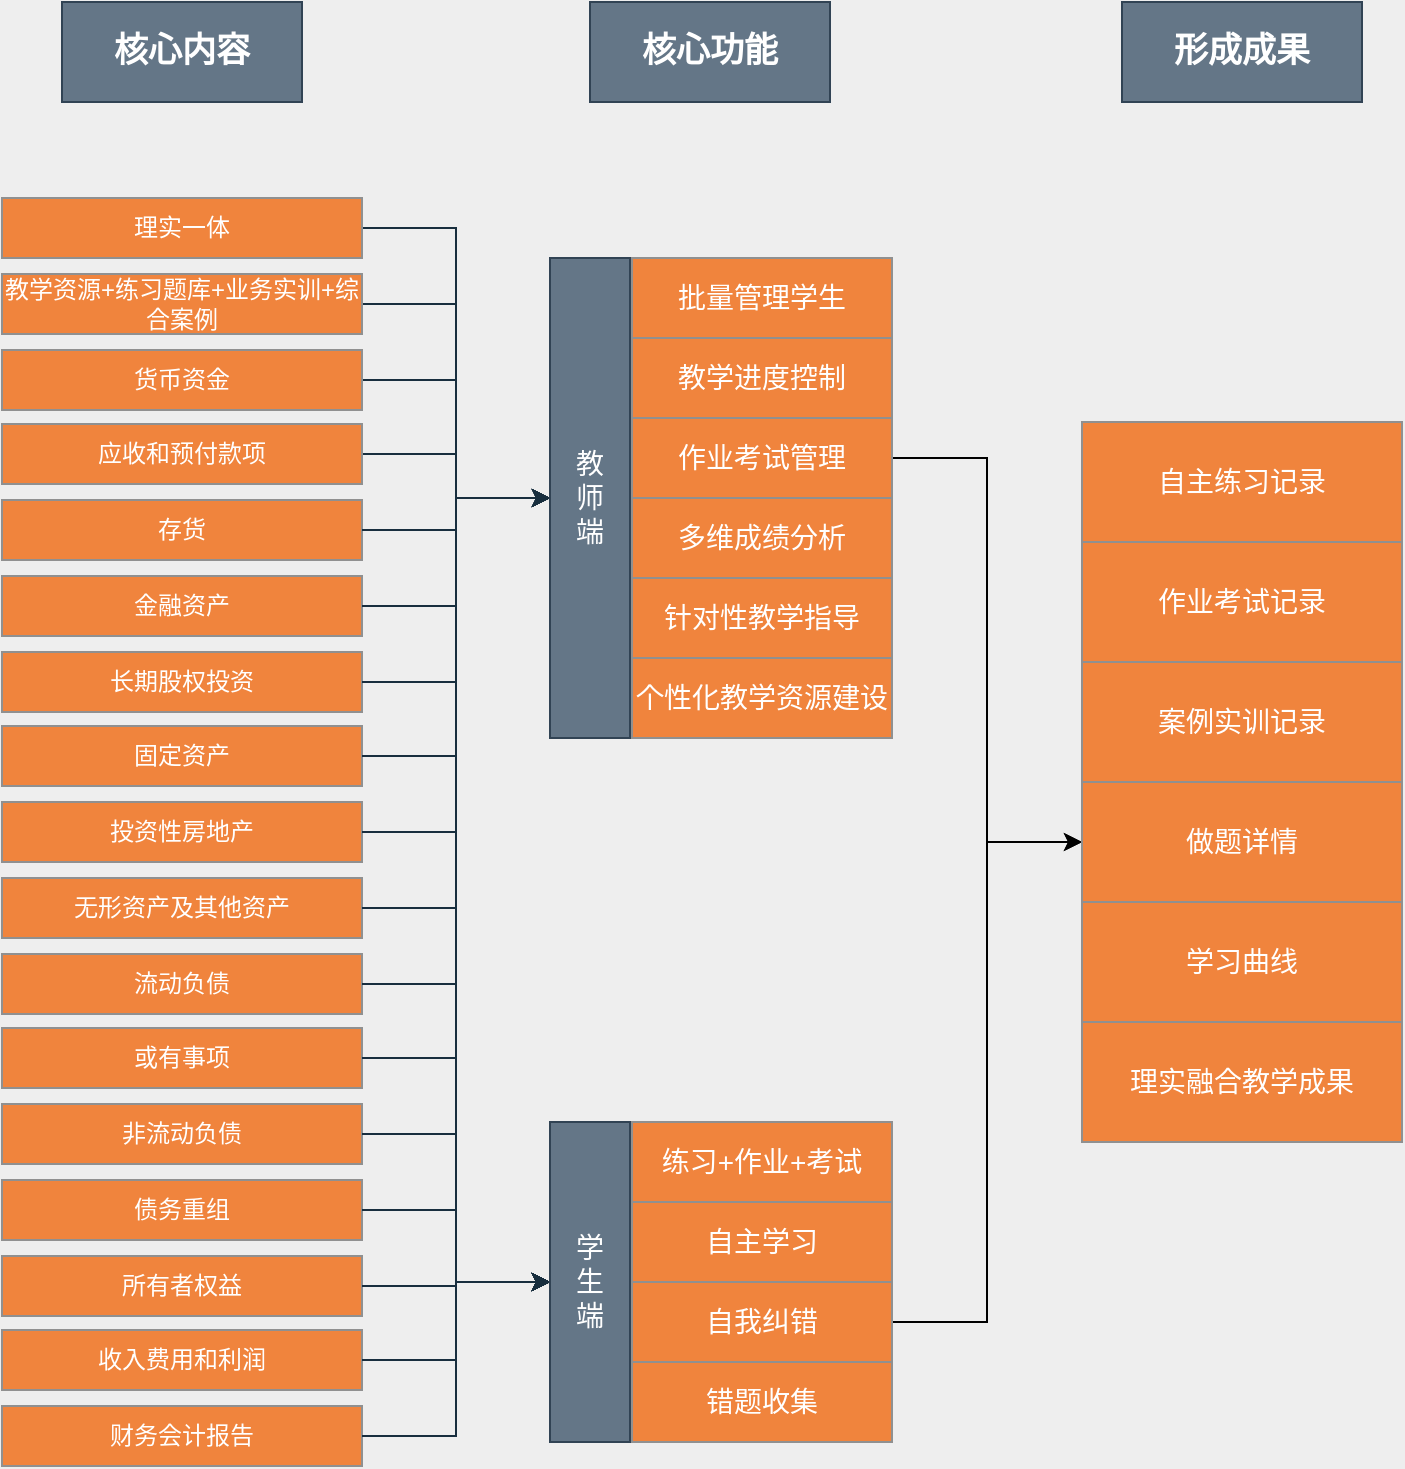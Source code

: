 <mxfile version="15.2.9" type="github">
  <diagram id="B9RePVmo6x_auvGI4UmL" name="第 1 页">
    <mxGraphModel dx="2219" dy="896" grid="1" gridSize="10" guides="1" tooltips="1" connect="1" arrows="1" fold="1" page="1" pageScale="1" pageWidth="827" pageHeight="1169" background="#EEE" math="0" shadow="0">
      <root>
        <mxCell id="0" />
        <mxCell id="1" parent="0" />
        <mxCell id="Yt5O2ilM1KP6_3nWPl4A-1" style="edgeStyle=orthogonalEdgeStyle;rounded=0;sketch=0;orthogonalLoop=1;jettySize=auto;html=1;entryX=0;entryY=0.5;entryDx=0;entryDy=0;fontSize=14;fontColor=#1A1A1A;strokeColor=#182E3E;" edge="1" parent="1" source="Yt5O2ilM1KP6_3nWPl4A-3" target="Yt5O2ilM1KP6_3nWPl4A-14">
          <mxGeometry relative="1" as="geometry" />
        </mxCell>
        <mxCell id="Yt5O2ilM1KP6_3nWPl4A-2" style="edgeStyle=orthogonalEdgeStyle;rounded=0;sketch=0;orthogonalLoop=1;jettySize=auto;html=1;entryX=0;entryY=0.5;entryDx=0;entryDy=0;fontSize=14;fontColor=#1A1A1A;strokeColor=#182E3E;" edge="1" parent="1" source="Yt5O2ilM1KP6_3nWPl4A-3" target="Yt5O2ilM1KP6_3nWPl4A-22">
          <mxGeometry relative="1" as="geometry" />
        </mxCell>
        <mxCell id="Yt5O2ilM1KP6_3nWPl4A-3" value="理实一体" style="rounded=0;whiteSpace=wrap;html=1;fillColor=#F0843D;strokeColor=#909090;fontColor=#FFFFFF;fontSize=12;sketch=0;" vertex="1" parent="1">
          <mxGeometry x="60" y="208" width="180" height="30" as="geometry" />
        </mxCell>
        <mxCell id="Yt5O2ilM1KP6_3nWPl4A-4" style="edgeStyle=orthogonalEdgeStyle;rounded=0;sketch=0;orthogonalLoop=1;jettySize=auto;html=1;fontSize=14;fontColor=#1A1A1A;strokeColor=#182E3E;" edge="1" parent="1" source="Yt5O2ilM1KP6_3nWPl4A-6" target="Yt5O2ilM1KP6_3nWPl4A-14">
          <mxGeometry relative="1" as="geometry" />
        </mxCell>
        <mxCell id="Yt5O2ilM1KP6_3nWPl4A-5" style="edgeStyle=orthogonalEdgeStyle;rounded=0;sketch=0;orthogonalLoop=1;jettySize=auto;html=1;entryX=0;entryY=0.5;entryDx=0;entryDy=0;fontSize=14;fontColor=#1A1A1A;strokeColor=#182E3E;" edge="1" parent="1" source="Yt5O2ilM1KP6_3nWPl4A-6" target="Yt5O2ilM1KP6_3nWPl4A-22">
          <mxGeometry relative="1" as="geometry" />
        </mxCell>
        <mxCell id="Yt5O2ilM1KP6_3nWPl4A-6" value="教学资源+练习题库+业务实训+综合案例" style="rounded=0;whiteSpace=wrap;html=1;sketch=0;fontColor=#FFFFFF;strokeColor=#909090;fillColor=#F0843D;fontSize=12;" vertex="1" parent="1">
          <mxGeometry x="60" y="246" width="180" height="30" as="geometry" />
        </mxCell>
        <mxCell id="Yt5O2ilM1KP6_3nWPl4A-7" style="edgeStyle=orthogonalEdgeStyle;rounded=0;sketch=0;orthogonalLoop=1;jettySize=auto;html=1;fontSize=14;fontColor=#1A1A1A;strokeColor=#182E3E;entryX=0;entryY=0.5;entryDx=0;entryDy=0;" edge="1" parent="1" source="Yt5O2ilM1KP6_3nWPl4A-8" target="Yt5O2ilM1KP6_3nWPl4A-22">
          <mxGeometry relative="1" as="geometry">
            <mxPoint x="430" y="538" as="targetPoint" />
          </mxGeometry>
        </mxCell>
        <mxCell id="Yt5O2ilM1KP6_3nWPl4A-8" value="货币资金" style="rounded=0;whiteSpace=wrap;html=1;sketch=0;fontColor=#FFFFFF;strokeColor=#909090;fillColor=#F0843D;fontSize=12;" vertex="1" parent="1">
          <mxGeometry x="60" y="284" width="180" height="30" as="geometry" />
        </mxCell>
        <mxCell id="Yt5O2ilM1KP6_3nWPl4A-9" style="edgeStyle=orthogonalEdgeStyle;rounded=0;sketch=0;orthogonalLoop=1;jettySize=auto;html=1;fontSize=14;fontColor=#1A1A1A;strokeColor=#182E3E;entryX=0;entryY=0.5;entryDx=0;entryDy=0;" edge="1" parent="1" source="Yt5O2ilM1KP6_3nWPl4A-12" target="Yt5O2ilM1KP6_3nWPl4A-22">
          <mxGeometry relative="1" as="geometry" />
        </mxCell>
        <mxCell id="Yt5O2ilM1KP6_3nWPl4A-10" style="edgeStyle=orthogonalEdgeStyle;rounded=0;sketch=0;orthogonalLoop=1;jettySize=auto;html=1;entryX=0;entryY=0.5;entryDx=0;entryDy=0;fontSize=14;fontColor=#1A1A1A;strokeColor=#182E3E;" edge="1" parent="1" source="Yt5O2ilM1KP6_3nWPl4A-12" target="Yt5O2ilM1KP6_3nWPl4A-14">
          <mxGeometry relative="1" as="geometry" />
        </mxCell>
        <mxCell id="Yt5O2ilM1KP6_3nWPl4A-11" style="edgeStyle=orthogonalEdgeStyle;rounded=0;sketch=0;orthogonalLoop=1;jettySize=auto;html=1;entryX=0;entryY=0.5;entryDx=0;entryDy=0;fontSize=14;fontColor=#1A1A1A;strokeColor=#182E3E;" edge="1" parent="1" source="Yt5O2ilM1KP6_3nWPl4A-12" target="Yt5O2ilM1KP6_3nWPl4A-14">
          <mxGeometry relative="1" as="geometry" />
        </mxCell>
        <mxCell id="Yt5O2ilM1KP6_3nWPl4A-27" value="核心内容" style="rounded=0;whiteSpace=wrap;html=1;sketch=0;fontSize=17;fontColor=#ffffff;strokeColor=#314354;fillColor=#647687;align=center;verticalAlign=middle;fontStyle=1" vertex="1" parent="1">
          <mxGeometry x="90" y="110" width="120" height="50" as="geometry" />
        </mxCell>
        <mxCell id="Yt5O2ilM1KP6_3nWPl4A-28" value="核心功能" style="rounded=0;whiteSpace=wrap;html=1;sketch=0;fontSize=17;fontColor=#ffffff;strokeColor=#314354;fillColor=#647687;align=center;verticalAlign=middle;fontStyle=1" vertex="1" parent="1">
          <mxGeometry x="354" y="110" width="120" height="50" as="geometry" />
        </mxCell>
        <mxCell id="Yt5O2ilM1KP6_3nWPl4A-29" value="形成成果" style="rounded=0;whiteSpace=wrap;html=1;sketch=0;fontSize=17;fontColor=#ffffff;strokeColor=#314354;fillColor=#647687;align=center;verticalAlign=middle;fontStyle=1" vertex="1" parent="1">
          <mxGeometry x="620" y="110" width="120" height="50" as="geometry" />
        </mxCell>
        <mxCell id="Yt5O2ilM1KP6_3nWPl4A-30" value="存货" style="rounded=0;whiteSpace=wrap;html=1;sketch=0;fontSize=12;fontColor=#FFFFFF;strokeColor=#909090;fillColor=#F0843D;align=center;verticalAlign=middle;" vertex="1" parent="1">
          <mxGeometry x="60" y="359" width="180" height="30" as="geometry" />
        </mxCell>
        <mxCell id="Yt5O2ilM1KP6_3nWPl4A-31" value="金融资产" style="rounded=0;whiteSpace=wrap;html=1;sketch=0;fontSize=12;fontColor=#FFFFFF;strokeColor=#909090;fillColor=#F0843D;align=center;verticalAlign=middle;" vertex="1" parent="1">
          <mxGeometry x="60" y="397" width="180" height="30" as="geometry" />
        </mxCell>
        <mxCell id="Yt5O2ilM1KP6_3nWPl4A-32" value="长期股权投资" style="rounded=0;whiteSpace=wrap;html=1;sketch=0;fontSize=12;fontColor=#FFFFFF;strokeColor=#909090;fillColor=#F0843D;align=center;verticalAlign=middle;" vertex="1" parent="1">
          <mxGeometry x="60" y="435" width="180" height="30" as="geometry" />
        </mxCell>
        <mxCell id="Yt5O2ilM1KP6_3nWPl4A-33" value="固定资产" style="rounded=0;whiteSpace=wrap;html=1;sketch=0;fontSize=12;fontColor=#FFFFFF;strokeColor=#909090;fillColor=#F0843D;align=center;verticalAlign=middle;" vertex="1" parent="1">
          <mxGeometry x="60" y="472" width="180" height="30" as="geometry" />
        </mxCell>
        <mxCell id="Yt5O2ilM1KP6_3nWPl4A-34" style="edgeStyle=orthogonalEdgeStyle;rounded=0;sketch=0;orthogonalLoop=1;jettySize=auto;html=1;entryX=0;entryY=0.5;entryDx=0;entryDy=0;fontSize=14;fontColor=#1A1A1A;strokeColor=#182E3E;exitX=1;exitY=0.5;exitDx=0;exitDy=0;" edge="1" parent="1" source="Yt5O2ilM1KP6_3nWPl4A-30" target="Yt5O2ilM1KP6_3nWPl4A-14">
          <mxGeometry relative="1" as="geometry" />
        </mxCell>
        <mxCell id="Yt5O2ilM1KP6_3nWPl4A-35" style="edgeStyle=orthogonalEdgeStyle;rounded=0;sketch=0;orthogonalLoop=1;jettySize=auto;html=1;entryX=0;entryY=0.5;entryDx=0;entryDy=0;fontSize=14;fontColor=#1A1A1A;strokeColor=#182E3E;exitX=1;exitY=0.5;exitDx=0;exitDy=0;" edge="1" parent="1" source="Yt5O2ilM1KP6_3nWPl4A-31" target="Yt5O2ilM1KP6_3nWPl4A-14">
          <mxGeometry relative="1" as="geometry" />
        </mxCell>
        <mxCell id="Yt5O2ilM1KP6_3nWPl4A-36" style="edgeStyle=orthogonalEdgeStyle;rounded=0;sketch=0;orthogonalLoop=1;jettySize=auto;html=1;entryX=0;entryY=0.5;entryDx=0;entryDy=0;fontSize=14;fontColor=#1A1A1A;strokeColor=#182E3E;exitX=1;exitY=0.5;exitDx=0;exitDy=0;" edge="1" parent="1" source="Yt5O2ilM1KP6_3nWPl4A-32" target="Yt5O2ilM1KP6_3nWPl4A-14">
          <mxGeometry relative="1" as="geometry" />
        </mxCell>
        <mxCell id="Yt5O2ilM1KP6_3nWPl4A-37" style="edgeStyle=orthogonalEdgeStyle;rounded=0;sketch=0;orthogonalLoop=1;jettySize=auto;html=1;entryX=0;entryY=0.5;entryDx=0;entryDy=0;fontSize=14;fontColor=#1A1A1A;strokeColor=#182E3E;exitX=1;exitY=0.5;exitDx=0;exitDy=0;" edge="1" parent="1" source="Yt5O2ilM1KP6_3nWPl4A-33" target="Yt5O2ilM1KP6_3nWPl4A-14">
          <mxGeometry relative="1" as="geometry" />
        </mxCell>
        <mxCell id="Yt5O2ilM1KP6_3nWPl4A-38" value="投资性房地产" style="rounded=0;whiteSpace=wrap;html=1;sketch=0;fontSize=12;fontColor=#FFFFFF;strokeColor=#909090;fillColor=#F0843D;align=center;verticalAlign=middle;" vertex="1" parent="1">
          <mxGeometry x="60" y="510" width="180" height="30" as="geometry" />
        </mxCell>
        <mxCell id="Yt5O2ilM1KP6_3nWPl4A-39" style="edgeStyle=orthogonalEdgeStyle;rounded=0;sketch=0;orthogonalLoop=1;jettySize=auto;html=1;entryX=0;entryY=0.5;entryDx=0;entryDy=0;fontSize=14;fontColor=#1A1A1A;strokeColor=#182E3E;exitX=1;exitY=0.5;exitDx=0;exitDy=0;" edge="1" parent="1" source="Yt5O2ilM1KP6_3nWPl4A-38" target="Yt5O2ilM1KP6_3nWPl4A-14">
          <mxGeometry relative="1" as="geometry" />
        </mxCell>
        <mxCell id="Yt5O2ilM1KP6_3nWPl4A-40" style="edgeStyle=orthogonalEdgeStyle;rounded=0;sketch=0;orthogonalLoop=1;jettySize=auto;html=1;fontSize=14;fontColor=#1A1A1A;strokeColor=#182E3E;entryX=0;entryY=0.5;entryDx=0;entryDy=0;" edge="1" parent="1" source="Yt5O2ilM1KP6_3nWPl4A-30" target="Yt5O2ilM1KP6_3nWPl4A-22">
          <mxGeometry relative="1" as="geometry" />
        </mxCell>
        <mxCell id="Yt5O2ilM1KP6_3nWPl4A-41" style="edgeStyle=orthogonalEdgeStyle;rounded=0;sketch=0;orthogonalLoop=1;jettySize=auto;html=1;fontSize=14;fontColor=#1A1A1A;strokeColor=#182E3E;entryX=0;entryY=0.5;entryDx=0;entryDy=0;exitX=1;exitY=0.5;exitDx=0;exitDy=0;" edge="1" parent="1" source="Yt5O2ilM1KP6_3nWPl4A-31" target="Yt5O2ilM1KP6_3nWPl4A-22">
          <mxGeometry relative="1" as="geometry" />
        </mxCell>
        <mxCell id="Yt5O2ilM1KP6_3nWPl4A-42" style="edgeStyle=orthogonalEdgeStyle;rounded=0;sketch=0;orthogonalLoop=1;jettySize=auto;html=1;fontSize=14;fontColor=#1A1A1A;strokeColor=#182E3E;entryX=0;entryY=0.5;entryDx=0;entryDy=0;exitX=1;exitY=0.5;exitDx=0;exitDy=0;" edge="1" parent="1" source="Yt5O2ilM1KP6_3nWPl4A-32" target="Yt5O2ilM1KP6_3nWPl4A-22">
          <mxGeometry relative="1" as="geometry" />
        </mxCell>
        <mxCell id="Yt5O2ilM1KP6_3nWPl4A-43" style="edgeStyle=orthogonalEdgeStyle;rounded=0;sketch=0;orthogonalLoop=1;jettySize=auto;html=1;fontSize=14;fontColor=#1A1A1A;strokeColor=#182E3E;entryX=0;entryY=0.5;entryDx=0;entryDy=0;exitX=1;exitY=0.5;exitDx=0;exitDy=0;" edge="1" parent="1" source="Yt5O2ilM1KP6_3nWPl4A-33" target="Yt5O2ilM1KP6_3nWPl4A-22">
          <mxGeometry relative="1" as="geometry" />
        </mxCell>
        <mxCell id="Yt5O2ilM1KP6_3nWPl4A-44" style="edgeStyle=orthogonalEdgeStyle;rounded=0;sketch=0;orthogonalLoop=1;jettySize=auto;html=1;fontSize=14;fontColor=#1A1A1A;strokeColor=#182E3E;entryX=0;entryY=0.5;entryDx=0;entryDy=0;exitX=1;exitY=0.5;exitDx=0;exitDy=0;" edge="1" parent="1" source="Yt5O2ilM1KP6_3nWPl4A-38" target="Yt5O2ilM1KP6_3nWPl4A-22">
          <mxGeometry relative="1" as="geometry" />
        </mxCell>
        <mxCell id="Yt5O2ilM1KP6_3nWPl4A-45" style="edgeStyle=orthogonalEdgeStyle;rounded=0;sketch=0;orthogonalLoop=1;jettySize=auto;html=1;entryX=0;entryY=0.5;entryDx=0;entryDy=0;fontColor=#FFFFFF;exitX=1;exitY=0.5;exitDx=0;exitDy=0;" edge="1" parent="1" source="Yt5O2ilM1KP6_3nWPl4A-17" target="Yt5O2ilM1KP6_3nWPl4A-50">
          <mxGeometry relative="1" as="geometry" />
        </mxCell>
        <mxCell id="Yt5O2ilM1KP6_3nWPl4A-46" style="edgeStyle=orthogonalEdgeStyle;rounded=0;sketch=0;orthogonalLoop=1;jettySize=auto;html=1;entryX=0;entryY=0.5;entryDx=0;entryDy=0;fontColor=#FFFFFF;" edge="1" parent="1" source="Yt5O2ilM1KP6_3nWPl4A-25" target="Yt5O2ilM1KP6_3nWPl4A-50">
          <mxGeometry relative="1" as="geometry" />
        </mxCell>
        <mxCell id="Yt5O2ilM1KP6_3nWPl4A-47" value="" style="group" vertex="1" connectable="0" parent="1">
          <mxGeometry x="600" y="320" width="160" height="360" as="geometry" />
        </mxCell>
        <mxCell id="Yt5O2ilM1KP6_3nWPl4A-48" value="&lt;p class=&quot;MsoBodyText&quot;&gt;理实融合教学成果&lt;span lang=&quot;EN-US&quot;&gt;&lt;/span&gt;&lt;/p&gt;" style="rounded=0;whiteSpace=wrap;html=1;sketch=0;fontSize=14;fontColor=#FFFFFF;strokeColor=#909090;fillColor=#F0843D;align=center;verticalAlign=middle;" vertex="1" parent="Yt5O2ilM1KP6_3nWPl4A-47">
          <mxGeometry y="300" width="160" height="60" as="geometry" />
        </mxCell>
        <mxCell id="Yt5O2ilM1KP6_3nWPl4A-49" value="&lt;p class=&quot;MsoBodyText&quot;&gt;自主练习记录&lt;span lang=&quot;EN-US&quot;&gt;&lt;/span&gt;&lt;/p&gt;" style="rounded=0;whiteSpace=wrap;html=1;sketch=0;fontSize=14;fontColor=#FFFFFF;strokeColor=#909090;fillColor=#F0843D;align=center;verticalAlign=middle;" vertex="1" parent="Yt5O2ilM1KP6_3nWPl4A-47">
          <mxGeometry width="160" height="60" as="geometry" />
        </mxCell>
        <mxCell id="Yt5O2ilM1KP6_3nWPl4A-50" value="&lt;p class=&quot;MsoBodyText&quot;&gt;做题详情&lt;span lang=&quot;EN-US&quot;&gt;&lt;/span&gt;&lt;/p&gt;" style="rounded=0;whiteSpace=wrap;html=1;sketch=0;fontSize=14;fontColor=#FFFFFF;strokeColor=#909090;fillColor=#F0843D;align=center;verticalAlign=middle;" vertex="1" parent="Yt5O2ilM1KP6_3nWPl4A-47">
          <mxGeometry y="180" width="160" height="60" as="geometry" />
        </mxCell>
        <mxCell id="Yt5O2ilM1KP6_3nWPl4A-51" value="&lt;p class=&quot;MsoBodyText&quot;&gt;学习曲线&lt;span lang=&quot;EN-US&quot;&gt;&lt;/span&gt;&lt;/p&gt;" style="rounded=0;whiteSpace=wrap;html=1;sketch=0;fontSize=14;fontColor=#FFFFFF;strokeColor=#909090;fillColor=#F0843D;align=center;verticalAlign=middle;" vertex="1" parent="Yt5O2ilM1KP6_3nWPl4A-47">
          <mxGeometry y="240" width="160" height="60" as="geometry" />
        </mxCell>
        <mxCell id="Yt5O2ilM1KP6_3nWPl4A-52" value="&lt;p class=&quot;MsoBodyText&quot;&gt;案例实训记录&lt;span lang=&quot;EN-US&quot;&gt;&lt;/span&gt;&lt;/p&gt;" style="rounded=0;whiteSpace=wrap;html=1;sketch=0;fontSize=14;fontColor=#FFFFFF;strokeColor=#909090;fillColor=#F0843D;align=center;verticalAlign=middle;" vertex="1" parent="Yt5O2ilM1KP6_3nWPl4A-47">
          <mxGeometry y="120" width="160" height="60" as="geometry" />
        </mxCell>
        <mxCell id="Yt5O2ilM1KP6_3nWPl4A-53" value="&lt;p class=&quot;MsoBodyText&quot;&gt;作业考试记录&lt;span lang=&quot;EN-US&quot;&gt;&lt;/span&gt;&lt;/p&gt;" style="rounded=0;whiteSpace=wrap;html=1;sketch=0;fontSize=14;fontColor=#FFFFFF;strokeColor=#909090;fillColor=#F0843D;align=center;verticalAlign=middle;" vertex="1" parent="Yt5O2ilM1KP6_3nWPl4A-47">
          <mxGeometry y="60" width="160" height="60" as="geometry" />
        </mxCell>
        <mxCell id="Yt5O2ilM1KP6_3nWPl4A-12" value="应收和预付款项" style="rounded=0;whiteSpace=wrap;html=1;sketch=0;fontColor=#FFFFFF;strokeColor=#909090;fillColor=#F0843D;fontSize=12;" vertex="1" parent="1">
          <mxGeometry x="60" y="321" width="180" height="30" as="geometry" />
        </mxCell>
        <mxCell id="Yt5O2ilM1KP6_3nWPl4A-54" value="无形资产及其他资产" style="rounded=0;whiteSpace=wrap;html=1;sketch=0;fontSize=12;fontColor=#FFFFFF;strokeColor=#909090;fillColor=#F0843D;align=center;verticalAlign=middle;" vertex="1" parent="1">
          <mxGeometry x="60" y="548" width="180" height="30" as="geometry" />
        </mxCell>
        <mxCell id="Yt5O2ilM1KP6_3nWPl4A-55" value="流动负债" style="rounded=0;whiteSpace=wrap;html=1;sketch=0;fontSize=12;fontColor=#FFFFFF;strokeColor=#909090;fillColor=#F0843D;align=center;verticalAlign=middle;" vertex="1" parent="1">
          <mxGeometry x="60" y="586" width="180" height="30" as="geometry" />
        </mxCell>
        <mxCell id="Yt5O2ilM1KP6_3nWPl4A-56" value="非流动负债" style="rounded=0;whiteSpace=wrap;html=1;sketch=0;fontSize=12;fontColor=#FFFFFF;strokeColor=#909090;fillColor=#F0843D;align=center;verticalAlign=middle;" vertex="1" parent="1">
          <mxGeometry x="60" y="661" width="180" height="30" as="geometry" />
        </mxCell>
        <mxCell id="Yt5O2ilM1KP6_3nWPl4A-57" value="或有事项" style="rounded=0;whiteSpace=wrap;html=1;sketch=0;fontSize=12;fontColor=#FFFFFF;strokeColor=#909090;fillColor=#F0843D;align=center;verticalAlign=middle;" vertex="1" parent="1">
          <mxGeometry x="60" y="623" width="180" height="30" as="geometry" />
        </mxCell>
        <mxCell id="Yt5O2ilM1KP6_3nWPl4A-58" value="债务重组" style="rounded=0;whiteSpace=wrap;html=1;sketch=0;fontSize=12;fontColor=#FFFFFF;strokeColor=#909090;fillColor=#F0843D;align=center;verticalAlign=middle;" vertex="1" parent="1">
          <mxGeometry x="60" y="699" width="180" height="30" as="geometry" />
        </mxCell>
        <mxCell id="Yt5O2ilM1KP6_3nWPl4A-59" value="所有者权益" style="rounded=0;whiteSpace=wrap;html=1;sketch=0;fontSize=12;fontColor=#FFFFFF;strokeColor=#909090;fillColor=#F0843D;align=center;verticalAlign=middle;" vertex="1" parent="1">
          <mxGeometry x="60" y="737" width="180" height="30" as="geometry" />
        </mxCell>
        <mxCell id="Yt5O2ilM1KP6_3nWPl4A-60" value="收入费用和利润" style="rounded=0;whiteSpace=wrap;html=1;sketch=0;fontSize=12;fontColor=#FFFFFF;strokeColor=#909090;fillColor=#F0843D;align=center;verticalAlign=middle;" vertex="1" parent="1">
          <mxGeometry x="60" y="774" width="180" height="30" as="geometry" />
        </mxCell>
        <mxCell id="Yt5O2ilM1KP6_3nWPl4A-61" value="财务会计报告" style="rounded=0;whiteSpace=wrap;html=1;sketch=0;fontSize=12;fontColor=#FFFFFF;strokeColor=#909090;fillColor=#F0843D;align=center;verticalAlign=middle;" vertex="1" parent="1">
          <mxGeometry x="60" y="812" width="180" height="30" as="geometry" />
        </mxCell>
        <mxCell id="Yt5O2ilM1KP6_3nWPl4A-62" style="edgeStyle=orthogonalEdgeStyle;rounded=0;sketch=0;orthogonalLoop=1;jettySize=auto;html=1;fontSize=14;fontColor=#1A1A1A;strokeColor=#182E3E;entryX=0;entryY=0.5;entryDx=0;entryDy=0;exitX=1;exitY=0.5;exitDx=0;exitDy=0;" edge="1" parent="1" source="Yt5O2ilM1KP6_3nWPl4A-54" target="Yt5O2ilM1KP6_3nWPl4A-22">
          <mxGeometry relative="1" as="geometry" />
        </mxCell>
        <mxCell id="Yt5O2ilM1KP6_3nWPl4A-63" style="edgeStyle=orthogonalEdgeStyle;rounded=0;sketch=0;orthogonalLoop=1;jettySize=auto;html=1;fontSize=14;fontColor=#1A1A1A;strokeColor=#182E3E;entryX=0;entryY=0.5;entryDx=0;entryDy=0;exitX=1;exitY=0.5;exitDx=0;exitDy=0;" edge="1" parent="1" source="Yt5O2ilM1KP6_3nWPl4A-54" target="Yt5O2ilM1KP6_3nWPl4A-22">
          <mxGeometry relative="1" as="geometry" />
        </mxCell>
        <mxCell id="Yt5O2ilM1KP6_3nWPl4A-64" style="edgeStyle=orthogonalEdgeStyle;rounded=0;sketch=0;orthogonalLoop=1;jettySize=auto;html=1;fontSize=14;fontColor=#1A1A1A;strokeColor=#182E3E;entryX=0;entryY=0.5;entryDx=0;entryDy=0;exitX=1;exitY=0.5;exitDx=0;exitDy=0;" edge="1" parent="1" source="Yt5O2ilM1KP6_3nWPl4A-55" target="Yt5O2ilM1KP6_3nWPl4A-22">
          <mxGeometry relative="1" as="geometry" />
        </mxCell>
        <mxCell id="Yt5O2ilM1KP6_3nWPl4A-65" style="edgeStyle=orthogonalEdgeStyle;rounded=0;sketch=0;orthogonalLoop=1;jettySize=auto;html=1;fontSize=14;fontColor=#1A1A1A;strokeColor=#182E3E;entryX=0;entryY=0.5;entryDx=0;entryDy=0;exitX=1;exitY=0.5;exitDx=0;exitDy=0;" edge="1" parent="1" source="Yt5O2ilM1KP6_3nWPl4A-57" target="Yt5O2ilM1KP6_3nWPl4A-22">
          <mxGeometry relative="1" as="geometry" />
        </mxCell>
        <mxCell id="Yt5O2ilM1KP6_3nWPl4A-66" style="edgeStyle=orthogonalEdgeStyle;rounded=0;sketch=0;orthogonalLoop=1;jettySize=auto;html=1;fontSize=14;fontColor=#1A1A1A;strokeColor=#182E3E;entryX=0;entryY=0.5;entryDx=0;entryDy=0;exitX=1;exitY=0.5;exitDx=0;exitDy=0;" edge="1" parent="1" source="Yt5O2ilM1KP6_3nWPl4A-56" target="Yt5O2ilM1KP6_3nWPl4A-22">
          <mxGeometry relative="1" as="geometry" />
        </mxCell>
        <mxCell id="Yt5O2ilM1KP6_3nWPl4A-67" style="edgeStyle=orthogonalEdgeStyle;rounded=0;sketch=0;orthogonalLoop=1;jettySize=auto;html=1;fontSize=14;fontColor=#1A1A1A;strokeColor=#182E3E;entryX=0;entryY=0.5;entryDx=0;entryDy=0;exitX=1;exitY=0.5;exitDx=0;exitDy=0;" edge="1" parent="1" source="Yt5O2ilM1KP6_3nWPl4A-58" target="Yt5O2ilM1KP6_3nWPl4A-22">
          <mxGeometry relative="1" as="geometry" />
        </mxCell>
        <mxCell id="Yt5O2ilM1KP6_3nWPl4A-68" style="edgeStyle=orthogonalEdgeStyle;rounded=0;sketch=0;orthogonalLoop=1;jettySize=auto;html=1;fontSize=14;fontColor=#1A1A1A;strokeColor=#182E3E;entryX=0;entryY=0.5;entryDx=0;entryDy=0;exitX=1;exitY=0.5;exitDx=0;exitDy=0;" edge="1" parent="1" source="Yt5O2ilM1KP6_3nWPl4A-59" target="Yt5O2ilM1KP6_3nWPl4A-22">
          <mxGeometry relative="1" as="geometry" />
        </mxCell>
        <mxCell id="Yt5O2ilM1KP6_3nWPl4A-69" style="edgeStyle=orthogonalEdgeStyle;rounded=0;sketch=0;orthogonalLoop=1;jettySize=auto;html=1;fontSize=14;fontColor=#1A1A1A;strokeColor=#182E3E;entryX=0;entryY=0.5;entryDx=0;entryDy=0;exitX=1;exitY=0.5;exitDx=0;exitDy=0;" edge="1" parent="1" source="Yt5O2ilM1KP6_3nWPl4A-60" target="Yt5O2ilM1KP6_3nWPl4A-22">
          <mxGeometry relative="1" as="geometry" />
        </mxCell>
        <mxCell id="Yt5O2ilM1KP6_3nWPl4A-70" style="edgeStyle=orthogonalEdgeStyle;rounded=0;sketch=0;orthogonalLoop=1;jettySize=auto;html=1;fontSize=14;fontColor=#1A1A1A;strokeColor=#182E3E;entryX=0;entryY=0.5;entryDx=0;entryDy=0;exitX=1;exitY=0.5;exitDx=0;exitDy=0;" edge="1" parent="1" source="Yt5O2ilM1KP6_3nWPl4A-61" target="Yt5O2ilM1KP6_3nWPl4A-22">
          <mxGeometry relative="1" as="geometry" />
        </mxCell>
        <mxCell id="Yt5O2ilM1KP6_3nWPl4A-71" value="" style="group" vertex="1" connectable="0" parent="1">
          <mxGeometry x="334" y="670" width="171" height="160" as="geometry" />
        </mxCell>
        <mxCell id="Yt5O2ilM1KP6_3nWPl4A-22" value="学&lt;br&gt;生&lt;br&gt;端" style="rounded=0;whiteSpace=wrap;html=1;sketch=0;align=center;verticalAlign=middle;fillColor=#647687;strokeColor=#314354;fontSize=14;fontColor=#ffffff;" vertex="1" parent="Yt5O2ilM1KP6_3nWPl4A-71">
          <mxGeometry width="40" height="160" as="geometry" />
        </mxCell>
        <mxCell id="Yt5O2ilM1KP6_3nWPl4A-23" value="&lt;p class=&quot;MsoBodyText&quot;&gt;练习&lt;span lang=&quot;EN-US&quot;&gt;+&lt;/span&gt;作业&lt;span lang=&quot;EN-US&quot;&gt;+&lt;/span&gt;考试&lt;span lang=&quot;EN-US&quot;&gt;&lt;/span&gt;&lt;/p&gt;" style="rounded=0;whiteSpace=wrap;html=1;sketch=0;fontSize=14;fontColor=#FFFFFF;strokeColor=#909090;fillColor=#F0843D;align=center;verticalAlign=middle;" vertex="1" parent="Yt5O2ilM1KP6_3nWPl4A-71">
          <mxGeometry x="41" width="130" height="40" as="geometry" />
        </mxCell>
        <mxCell id="Yt5O2ilM1KP6_3nWPl4A-24" value="&lt;p class=&quot;MsoBodyText&quot;&gt;自主学习&lt;span lang=&quot;EN-US&quot;&gt;&lt;/span&gt;&lt;/p&gt;" style="rounded=0;whiteSpace=wrap;html=1;sketch=0;fontSize=14;fontColor=#FFFFFF;strokeColor=#909090;fillColor=#F0843D;align=center;verticalAlign=middle;" vertex="1" parent="Yt5O2ilM1KP6_3nWPl4A-71">
          <mxGeometry x="41" y="40" width="130" height="40" as="geometry" />
        </mxCell>
        <mxCell id="Yt5O2ilM1KP6_3nWPl4A-25" value="&lt;p class=&quot;MsoBodyText&quot;&gt;自我纠错&lt;span lang=&quot;EN-US&quot;&gt;&lt;/span&gt;&lt;/p&gt;" style="rounded=0;whiteSpace=wrap;html=1;sketch=0;fontSize=14;fontColor=#FFFFFF;strokeColor=#909090;fillColor=#F0843D;align=center;verticalAlign=middle;" vertex="1" parent="Yt5O2ilM1KP6_3nWPl4A-71">
          <mxGeometry x="41" y="80" width="130" height="40" as="geometry" />
        </mxCell>
        <mxCell id="Yt5O2ilM1KP6_3nWPl4A-26" value="&lt;p class=&quot;MsoBodyText&quot;&gt;错题收集&lt;span lang=&quot;EN-US&quot;&gt;&lt;/span&gt;&lt;/p&gt;" style="rounded=0;whiteSpace=wrap;html=1;sketch=0;fontSize=14;fontColor=#FFFFFF;strokeColor=#909090;fillColor=#F0843D;align=center;verticalAlign=middle;" vertex="1" parent="Yt5O2ilM1KP6_3nWPl4A-71">
          <mxGeometry x="41" y="120" width="130" height="40" as="geometry" />
        </mxCell>
        <mxCell id="Yt5O2ilM1KP6_3nWPl4A-72" value="" style="group" vertex="1" connectable="0" parent="1">
          <mxGeometry x="334" y="238" width="171" height="240" as="geometry" />
        </mxCell>
        <mxCell id="Yt5O2ilM1KP6_3nWPl4A-14" value="教&lt;br style=&quot;font-size: 14px;&quot;&gt;师&lt;br style=&quot;font-size: 14px;&quot;&gt;端" style="rounded=0;whiteSpace=wrap;html=1;sketch=0;align=center;verticalAlign=middle;fillColor=#647687;strokeColor=#314354;fontSize=14;fontColor=#ffffff;" vertex="1" parent="Yt5O2ilM1KP6_3nWPl4A-72">
          <mxGeometry width="40" height="240" as="geometry" />
        </mxCell>
        <mxCell id="Yt5O2ilM1KP6_3nWPl4A-15" value="&lt;p class=&quot;MsoBodyText&quot;&gt;批量管理学生&lt;span lang=&quot;EN-US&quot;&gt;&lt;/span&gt;&lt;/p&gt;" style="rounded=0;whiteSpace=wrap;html=1;sketch=0;fontSize=14;fontColor=#FFFFFF;strokeColor=#909090;fillColor=#F0843D;align=center;verticalAlign=middle;" vertex="1" parent="Yt5O2ilM1KP6_3nWPl4A-72">
          <mxGeometry x="41" width="130" height="40" as="geometry" />
        </mxCell>
        <mxCell id="Yt5O2ilM1KP6_3nWPl4A-16" value="&lt;p class=&quot;MsoBodyText&quot;&gt;教学进度控制&lt;span lang=&quot;EN-US&quot;&gt;&lt;/span&gt;&lt;/p&gt;" style="rounded=0;whiteSpace=wrap;html=1;sketch=0;fontSize=14;fontColor=#FFFFFF;strokeColor=#909090;fillColor=#F0843D;align=center;verticalAlign=middle;" vertex="1" parent="Yt5O2ilM1KP6_3nWPl4A-72">
          <mxGeometry x="41" y="40" width="130" height="40" as="geometry" />
        </mxCell>
        <mxCell id="Yt5O2ilM1KP6_3nWPl4A-17" value="&lt;p class=&quot;MsoBodyText&quot;&gt;作业考试管理&lt;span lang=&quot;EN-US&quot;&gt;&lt;/span&gt;&lt;/p&gt;" style="rounded=0;whiteSpace=wrap;html=1;sketch=0;fontSize=14;fontColor=#FFFFFF;strokeColor=#909090;fillColor=#F0843D;align=center;verticalAlign=middle;" vertex="1" parent="Yt5O2ilM1KP6_3nWPl4A-72">
          <mxGeometry x="41" y="80" width="130" height="40" as="geometry" />
        </mxCell>
        <mxCell id="Yt5O2ilM1KP6_3nWPl4A-18" value="多维成绩分析" style="rounded=0;whiteSpace=wrap;html=1;sketch=0;fontSize=14;fontColor=#FFFFFF;strokeColor=#909090;fillColor=#F0843D;align=center;verticalAlign=middle;" vertex="1" parent="Yt5O2ilM1KP6_3nWPl4A-72">
          <mxGeometry x="41" y="120" width="130" height="40" as="geometry" />
        </mxCell>
        <mxCell id="Yt5O2ilM1KP6_3nWPl4A-19" value="&lt;p class=&quot;MsoBodyText&quot;&gt;针对性教学指导&lt;span lang=&quot;EN-US&quot;&gt;&lt;/span&gt;&lt;/p&gt;" style="rounded=0;whiteSpace=wrap;html=1;sketch=0;fontSize=14;fontColor=#FFFFFF;strokeColor=#909090;fillColor=#F0843D;align=center;verticalAlign=middle;" vertex="1" parent="Yt5O2ilM1KP6_3nWPl4A-72">
          <mxGeometry x="41" y="160" width="130" height="40" as="geometry" />
        </mxCell>
        <mxCell id="Yt5O2ilM1KP6_3nWPl4A-20" value="&lt;p class=&quot;MsoBodyText&quot;&gt;个性化教学资源建设&lt;span lang=&quot;EN-US&quot;&gt;&lt;/span&gt;&lt;/p&gt;" style="rounded=0;whiteSpace=wrap;html=1;sketch=0;fontSize=14;fontColor=#FFFFFF;strokeColor=#909090;fillColor=#F0843D;align=center;verticalAlign=middle;" vertex="1" parent="Yt5O2ilM1KP6_3nWPl4A-72">
          <mxGeometry x="41" y="200" width="130" height="40" as="geometry" />
        </mxCell>
      </root>
    </mxGraphModel>
  </diagram>
</mxfile>
